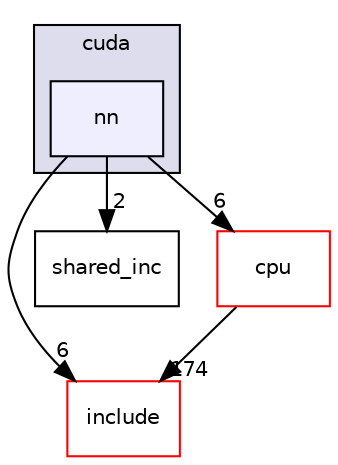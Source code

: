 digraph "onnxruntime/onnxruntime/core/providers/cuda/nn" {
  compound=true
  node [ fontsize="10", fontname="Helvetica"];
  edge [ labelfontsize="10", labelfontname="Helvetica"];
  subgraph clusterdir_893aee19ddfc3e61cc87531e2d88f525 {
    graph [ bgcolor="#ddddee", pencolor="black", label="cuda" fontname="Helvetica", fontsize="10", URL="dir_893aee19ddfc3e61cc87531e2d88f525.html"]
  dir_d2d6fd3ccad34c0d5d78c50401d4e9ee [shape=box, label="nn", style="filled", fillcolor="#eeeeff", pencolor="black", URL="dir_d2d6fd3ccad34c0d5d78c50401d4e9ee.html"];
  }
  dir_f44f875884e6b767c5658db22ccaab42 [shape=box label="include" fillcolor="white" style="filled" color="red" URL="dir_f44f875884e6b767c5658db22ccaab42.html"];
  dir_85057dc90962d9550271a840d611b40a [shape=box label="shared_inc" URL="dir_85057dc90962d9550271a840d611b40a.html"];
  dir_3683cb2698e6daed4ebbd4c1d451f237 [shape=box label="cpu" fillcolor="white" style="filled" color="red" URL="dir_3683cb2698e6daed4ebbd4c1d451f237.html"];
  dir_d2d6fd3ccad34c0d5d78c50401d4e9ee->dir_f44f875884e6b767c5658db22ccaab42 [headlabel="6", labeldistance=1.5 headhref="dir_000054_000006.html"];
  dir_d2d6fd3ccad34c0d5d78c50401d4e9ee->dir_85057dc90962d9550271a840d611b40a [headlabel="2", labeldistance=1.5 headhref="dir_000054_000061.html"];
  dir_d2d6fd3ccad34c0d5d78c50401d4e9ee->dir_3683cb2698e6daed4ebbd4c1d451f237 [headlabel="6", labeldistance=1.5 headhref="dir_000054_000031.html"];
  dir_3683cb2698e6daed4ebbd4c1d451f237->dir_f44f875884e6b767c5658db22ccaab42 [headlabel="174", labeldistance=1.5 headhref="dir_000031_000006.html"];
}
